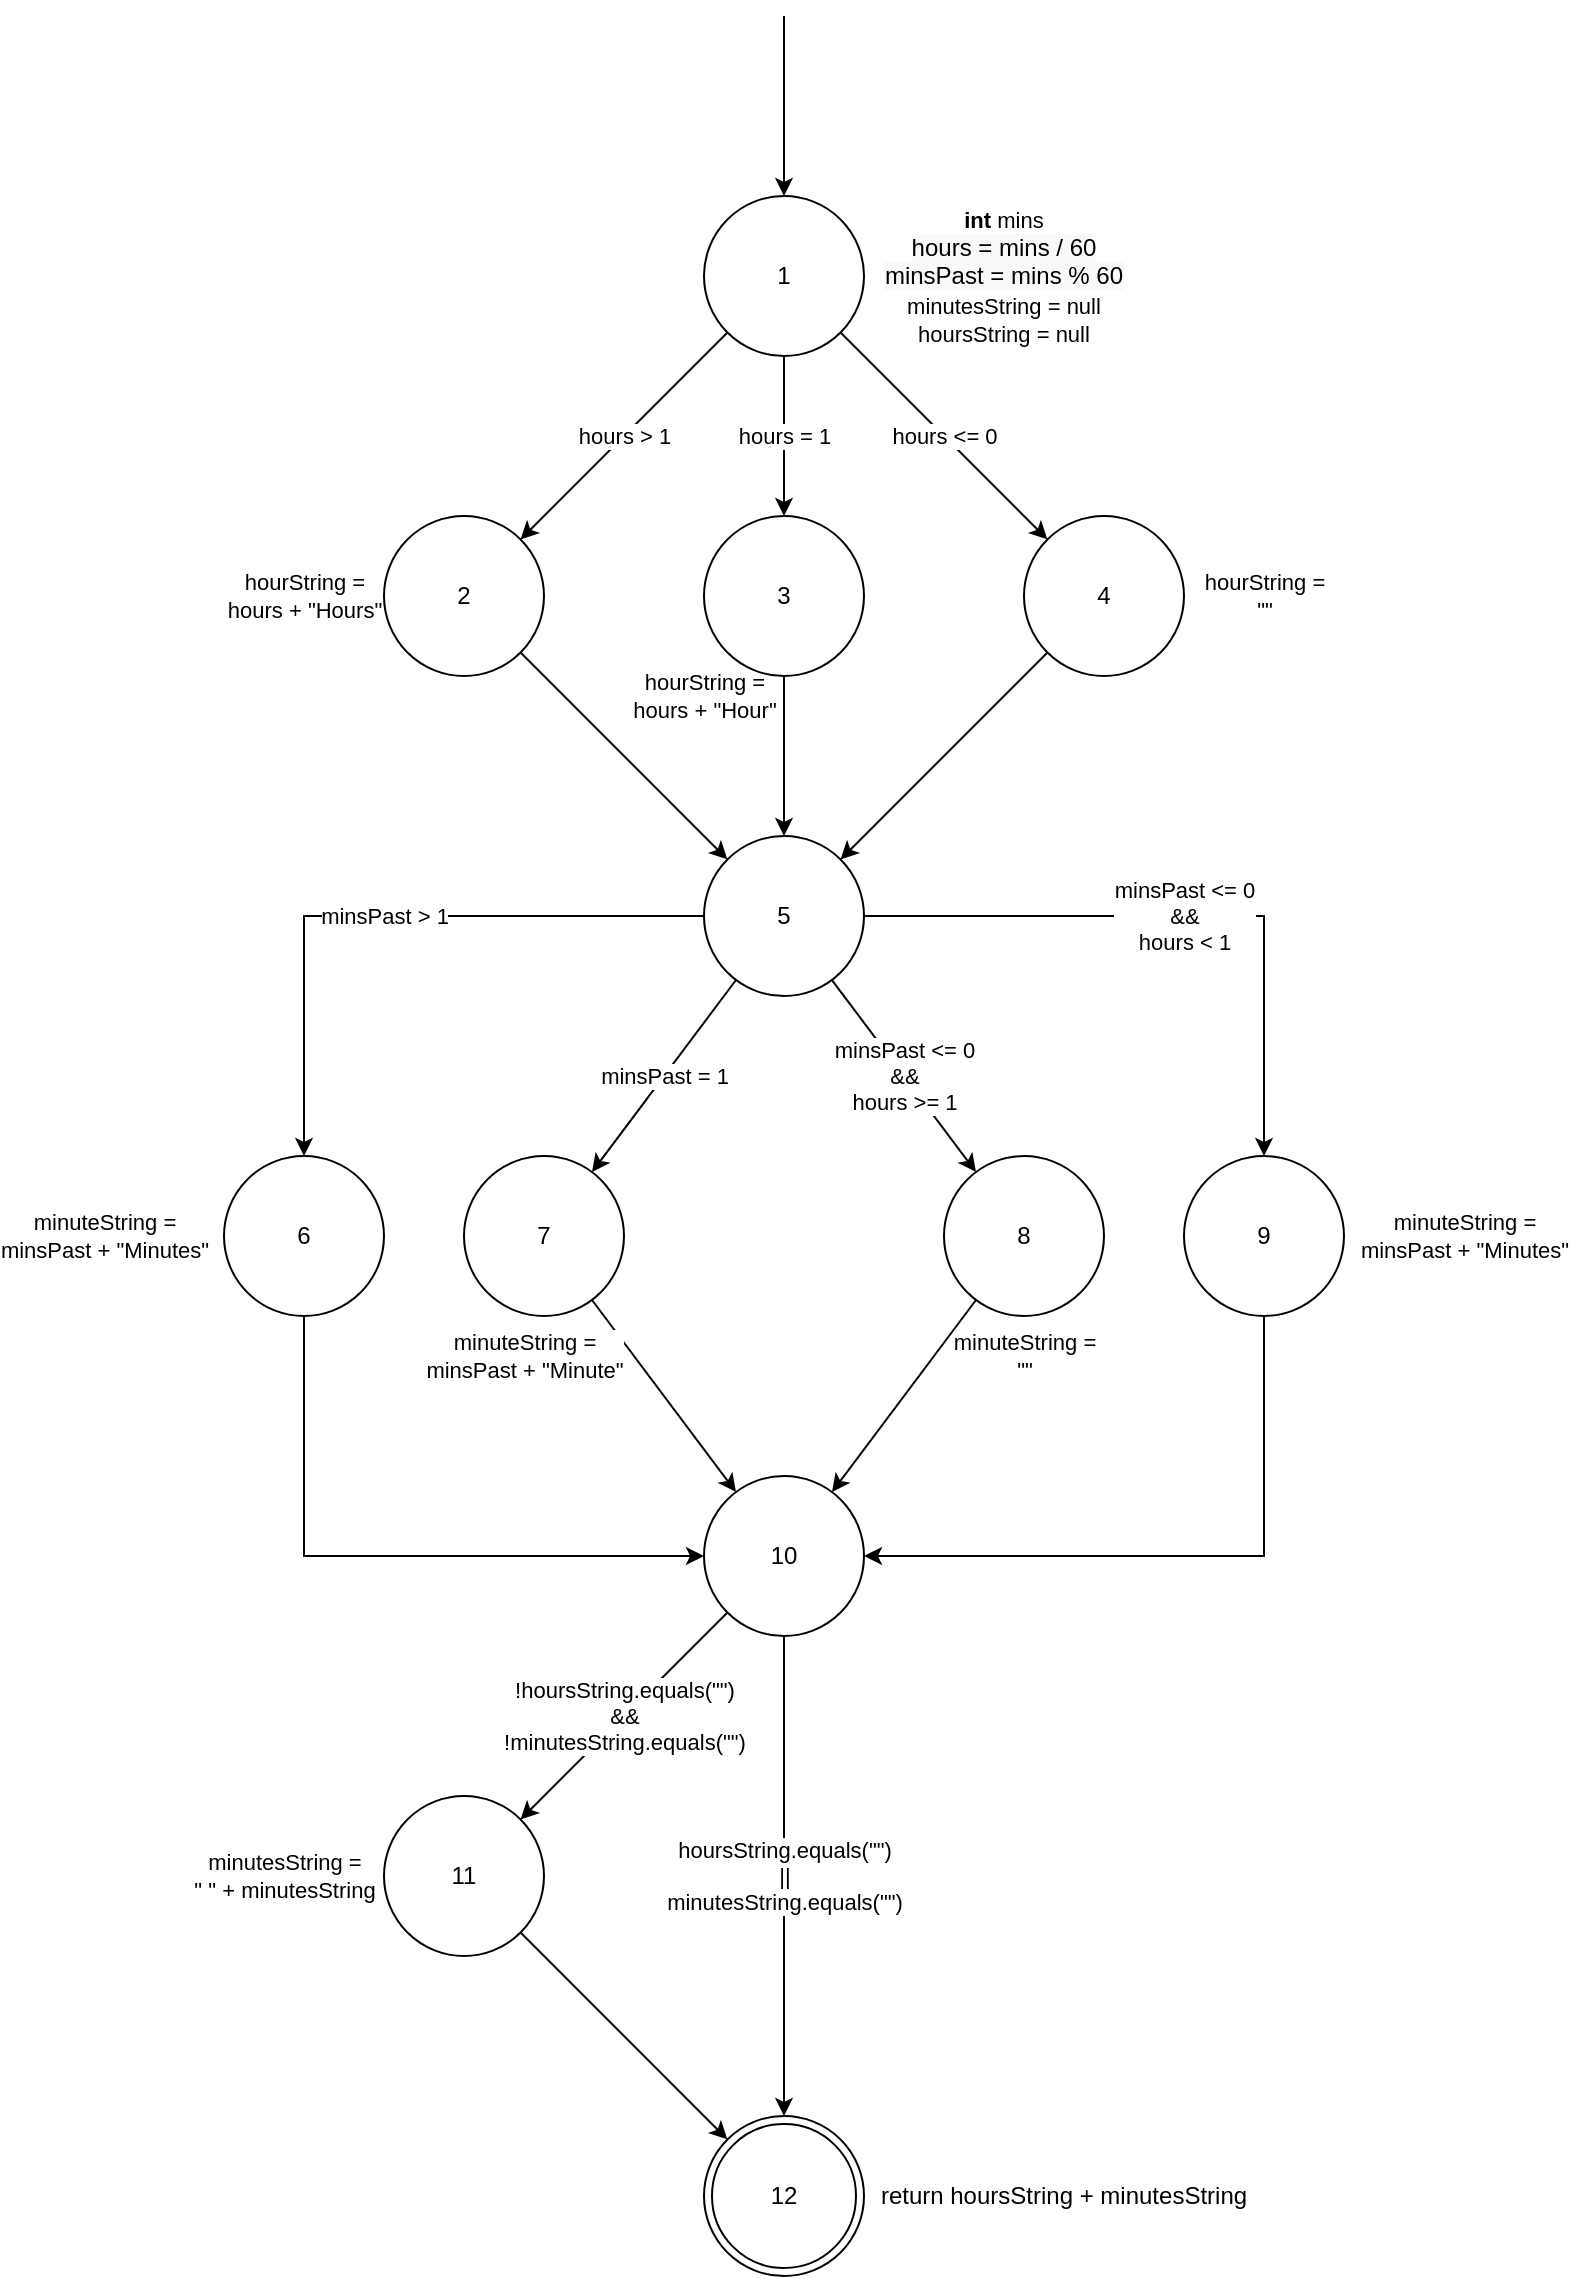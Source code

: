 <mxfile version="14.4.4" type="github">
  <diagram id="soXnBCgZx24ZNJJZUYAm" name="Page-1">
    <mxGraphModel dx="1422" dy="804" grid="1" gridSize="10" guides="1" tooltips="1" connect="1" arrows="1" fold="1" page="1" pageScale="1" pageWidth="827" pageHeight="1169" math="0" shadow="0">
      <root>
        <mxCell id="0" />
        <mxCell id="1" parent="0" />
        <mxCell id="wIiQLc5AUW_qyTt2X6kA-1" value="hours &amp;gt; 1" style="rounded=0;orthogonalLoop=1;jettySize=auto;html=1;" parent="1" source="wIiQLc5AUW_qyTt2X6kA-4" target="wIiQLc5AUW_qyTt2X6kA-6" edge="1">
          <mxGeometry relative="1" as="geometry" />
        </mxCell>
        <mxCell id="wIiQLc5AUW_qyTt2X6kA-2" value="hours = 1" style="edgeStyle=none;rounded=0;orthogonalLoop=1;jettySize=auto;html=1;" parent="1" source="wIiQLc5AUW_qyTt2X6kA-4" target="wIiQLc5AUW_qyTt2X6kA-8" edge="1">
          <mxGeometry relative="1" as="geometry" />
        </mxCell>
        <mxCell id="wIiQLc5AUW_qyTt2X6kA-3" value="hours &amp;lt;= 0" style="edgeStyle=none;rounded=0;orthogonalLoop=1;jettySize=auto;html=1;" parent="1" source="wIiQLc5AUW_qyTt2X6kA-4" target="wIiQLc5AUW_qyTt2X6kA-10" edge="1">
          <mxGeometry relative="1" as="geometry" />
        </mxCell>
        <mxCell id="wIiQLc5AUW_qyTt2X6kA-4" value="1" style="ellipse;whiteSpace=wrap;html=1;aspect=fixed;" parent="1" vertex="1">
          <mxGeometry x="380" y="100" width="80" height="80" as="geometry" />
        </mxCell>
        <mxCell id="wIiQLc5AUW_qyTt2X6kA-5" value="&lt;span style=&quot;font-family: &amp;#34;helvetica&amp;#34;&quot;&gt;hourString =&lt;/span&gt;&lt;br style=&quot;background-color: rgb(248 , 249 , 250) ; font-family: &amp;#34;helvetica&amp;#34;&quot;&gt;&lt;span style=&quot;font-family: &amp;#34;helvetica&amp;#34;&quot;&gt;hours + &quot;Hours&quot;&lt;/span&gt;" style="edgeStyle=none;rounded=0;orthogonalLoop=1;jettySize=auto;html=1;" parent="1" source="wIiQLc5AUW_qyTt2X6kA-6" target="wIiQLc5AUW_qyTt2X6kA-16" edge="1">
          <mxGeometry x="-1" y="-112" relative="1" as="geometry">
            <mxPoint x="-29" y="-107" as="offset" />
          </mxGeometry>
        </mxCell>
        <mxCell id="wIiQLc5AUW_qyTt2X6kA-6" value="2" style="ellipse;whiteSpace=wrap;html=1;aspect=fixed;" parent="1" vertex="1">
          <mxGeometry x="220" y="260" width="80" height="80" as="geometry" />
        </mxCell>
        <mxCell id="wIiQLc5AUW_qyTt2X6kA-7" value="hourString =&lt;br&gt;hours + &quot;Hour&quot;" style="edgeStyle=none;rounded=0;orthogonalLoop=1;jettySize=auto;html=1;" parent="1" source="wIiQLc5AUW_qyTt2X6kA-8" target="wIiQLc5AUW_qyTt2X6kA-16" edge="1">
          <mxGeometry x="-0.75" y="-40" relative="1" as="geometry">
            <mxPoint as="offset" />
          </mxGeometry>
        </mxCell>
        <mxCell id="wIiQLc5AUW_qyTt2X6kA-8" value="3" style="ellipse;whiteSpace=wrap;html=1;aspect=fixed;" parent="1" vertex="1">
          <mxGeometry x="380" y="260" width="80" height="80" as="geometry" />
        </mxCell>
        <mxCell id="wIiQLc5AUW_qyTt2X6kA-9" value="&lt;span style=&quot;font-family: &amp;#34;helvetica&amp;#34;&quot;&gt;hourString =&lt;/span&gt;&lt;br style=&quot;background-color: rgb(248 , 249 , 250) ; font-family: &amp;#34;helvetica&amp;#34;&quot;&gt;&lt;span style=&quot;font-family: &amp;#34;helvetica&amp;#34;&quot;&gt;&quot;&quot;&lt;/span&gt;" style="edgeStyle=none;rounded=0;orthogonalLoop=1;jettySize=auto;html=1;" parent="1" source="wIiQLc5AUW_qyTt2X6kA-10" target="wIiQLc5AUW_qyTt2X6kA-16" edge="1">
          <mxGeometry x="-1" y="112" relative="1" as="geometry">
            <mxPoint x="29" y="-107" as="offset" />
          </mxGeometry>
        </mxCell>
        <mxCell id="wIiQLc5AUW_qyTt2X6kA-10" value="4" style="ellipse;whiteSpace=wrap;html=1;aspect=fixed;" parent="1" vertex="1">
          <mxGeometry x="540" y="260" width="80" height="80" as="geometry" />
        </mxCell>
        <mxCell id="wIiQLc5AUW_qyTt2X6kA-11" value="" style="endArrow=classic;html=1;entryX=0.5;entryY=0;entryDx=0;entryDy=0;" parent="1" target="wIiQLc5AUW_qyTt2X6kA-4" edge="1">
          <mxGeometry x="-0.111" width="50" height="50" relative="1" as="geometry">
            <mxPoint x="420" y="10" as="sourcePoint" />
            <mxPoint x="340" y="80" as="targetPoint" />
            <mxPoint as="offset" />
          </mxGeometry>
        </mxCell>
        <mxCell id="wIiQLc5AUW_qyTt2X6kA-12" value="minsPast &amp;lt;= 0&lt;br&gt;&amp;amp;&amp;amp;&lt;br&gt;hours &amp;gt;= 1" style="edgeStyle=none;rounded=0;orthogonalLoop=1;jettySize=auto;html=1;" parent="1" source="wIiQLc5AUW_qyTt2X6kA-16" target="wIiQLc5AUW_qyTt2X6kA-22" edge="1">
          <mxGeometry relative="1" as="geometry" />
        </mxCell>
        <mxCell id="wIiQLc5AUW_qyTt2X6kA-13" value="minsPast &amp;lt;= 0&lt;br&gt;&amp;amp;&amp;amp;&lt;br&gt;hours &amp;lt; 1" style="edgeStyle=orthogonalEdgeStyle;rounded=0;orthogonalLoop=1;jettySize=auto;html=1;" parent="1" source="wIiQLc5AUW_qyTt2X6kA-16" target="wIiQLc5AUW_qyTt2X6kA-24" edge="1">
          <mxGeometry relative="1" as="geometry" />
        </mxCell>
        <mxCell id="wIiQLc5AUW_qyTt2X6kA-14" value="minsPast &amp;gt; 1" style="edgeStyle=orthogonalEdgeStyle;rounded=0;orthogonalLoop=1;jettySize=auto;html=1;" parent="1" source="wIiQLc5AUW_qyTt2X6kA-16" target="wIiQLc5AUW_qyTt2X6kA-20" edge="1">
          <mxGeometry relative="1" as="geometry" />
        </mxCell>
        <mxCell id="wIiQLc5AUW_qyTt2X6kA-15" value="minsPast = 1" style="edgeStyle=none;rounded=0;orthogonalLoop=1;jettySize=auto;html=1;" parent="1" source="wIiQLc5AUW_qyTt2X6kA-16" target="wIiQLc5AUW_qyTt2X6kA-18" edge="1">
          <mxGeometry relative="1" as="geometry" />
        </mxCell>
        <mxCell id="wIiQLc5AUW_qyTt2X6kA-16" value="5" style="ellipse;whiteSpace=wrap;html=1;aspect=fixed;" parent="1" vertex="1">
          <mxGeometry x="380" y="420" width="80" height="80" as="geometry" />
        </mxCell>
        <mxCell id="wIiQLc5AUW_qyTt2X6kA-17" value="minuteString =&lt;br&gt;minsPast + &quot;Minute&quot;" style="edgeStyle=none;rounded=0;orthogonalLoop=1;jettySize=auto;html=1;" parent="1" source="wIiQLc5AUW_qyTt2X6kA-18" target="wIiQLc5AUW_qyTt2X6kA-27" edge="1">
          <mxGeometry x="-0.967" y="-44" relative="1" as="geometry">
            <mxPoint as="offset" />
          </mxGeometry>
        </mxCell>
        <mxCell id="wIiQLc5AUW_qyTt2X6kA-18" value="7" style="ellipse;whiteSpace=wrap;html=1;aspect=fixed;" parent="1" vertex="1">
          <mxGeometry x="260" y="580" width="80" height="80" as="geometry" />
        </mxCell>
        <mxCell id="wIiQLc5AUW_qyTt2X6kA-19" value="minuteString =&lt;br&gt;minsPast + &quot;Minutes&quot;" style="edgeStyle=orthogonalEdgeStyle;rounded=0;orthogonalLoop=1;jettySize=auto;html=1;" parent="1" source="wIiQLc5AUW_qyTt2X6kA-20" target="wIiQLc5AUW_qyTt2X6kA-27" edge="1">
          <mxGeometry x="-1" y="-108" relative="1" as="geometry">
            <Array as="points">
              <mxPoint x="180" y="780" />
            </Array>
            <mxPoint x="8" y="-40" as="offset" />
          </mxGeometry>
        </mxCell>
        <mxCell id="wIiQLc5AUW_qyTt2X6kA-20" value="6" style="ellipse;whiteSpace=wrap;html=1;aspect=fixed;" parent="1" vertex="1">
          <mxGeometry x="140" y="580" width="80" height="80" as="geometry" />
        </mxCell>
        <mxCell id="wIiQLc5AUW_qyTt2X6kA-21" value="minuteString =&lt;br&gt;&quot;&quot;" style="edgeStyle=none;rounded=0;orthogonalLoop=1;jettySize=auto;html=1;" parent="1" source="wIiQLc5AUW_qyTt2X6kA-22" target="wIiQLc5AUW_qyTt2X6kA-27" edge="1">
          <mxGeometry x="-0.867" y="36" relative="1" as="geometry">
            <mxPoint as="offset" />
          </mxGeometry>
        </mxCell>
        <mxCell id="wIiQLc5AUW_qyTt2X6kA-22" value="8" style="ellipse;whiteSpace=wrap;html=1;aspect=fixed;" parent="1" vertex="1">
          <mxGeometry x="500" y="580" width="80" height="80" as="geometry" />
        </mxCell>
        <mxCell id="wIiQLc5AUW_qyTt2X6kA-23" value="&lt;span&gt;minuteString =&lt;/span&gt;&lt;br style=&quot;background-color: rgb(248 , 249 , 250)&quot;&gt;&lt;span&gt;minsPast + &quot;Minutes&quot;&lt;/span&gt;" style="edgeStyle=orthogonalEdgeStyle;rounded=0;orthogonalLoop=1;jettySize=auto;html=1;" parent="1" source="wIiQLc5AUW_qyTt2X6kA-24" target="wIiQLc5AUW_qyTt2X6kA-27" edge="1">
          <mxGeometry x="-1" y="108" relative="1" as="geometry">
            <Array as="points">
              <mxPoint x="660" y="780" />
            </Array>
            <mxPoint x="-8" y="-40" as="offset" />
          </mxGeometry>
        </mxCell>
        <mxCell id="wIiQLc5AUW_qyTt2X6kA-24" value="9" style="ellipse;whiteSpace=wrap;html=1;aspect=fixed;" parent="1" vertex="1">
          <mxGeometry x="620" y="580" width="80" height="80" as="geometry" />
        </mxCell>
        <mxCell id="wIiQLc5AUW_qyTt2X6kA-25" value="!hoursString.equals(&quot;&quot;)&lt;br&gt;&amp;amp;&amp;amp;&lt;br&gt;!minutesString.equals(&quot;&quot;)" style="rounded=0;orthogonalLoop=1;jettySize=auto;html=1;" parent="1" source="wIiQLc5AUW_qyTt2X6kA-27" target="wIiQLc5AUW_qyTt2X6kA-29" edge="1">
          <mxGeometry relative="1" as="geometry" />
        </mxCell>
        <mxCell id="wIiQLc5AUW_qyTt2X6kA-26" value="hoursString.equals(&quot;&quot;)&lt;br&gt;||&lt;br&gt;minutesString.equals(&quot;&quot;)" style="edgeStyle=none;rounded=0;orthogonalLoop=1;jettySize=auto;html=1;" parent="1" source="wIiQLc5AUW_qyTt2X6kA-27" target="wIiQLc5AUW_qyTt2X6kA-30" edge="1">
          <mxGeometry relative="1" as="geometry" />
        </mxCell>
        <mxCell id="wIiQLc5AUW_qyTt2X6kA-27" value="10" style="ellipse;whiteSpace=wrap;html=1;aspect=fixed;" parent="1" vertex="1">
          <mxGeometry x="380" y="740" width="80" height="80" as="geometry" />
        </mxCell>
        <mxCell id="wIiQLc5AUW_qyTt2X6kA-28" value="minutesString =&lt;br&gt;&quot; &quot; + minutesString" style="edgeStyle=none;rounded=0;orthogonalLoop=1;jettySize=auto;html=1;" parent="1" source="wIiQLc5AUW_qyTt2X6kA-29" target="wIiQLc5AUW_qyTt2X6kA-30" edge="1">
          <mxGeometry x="-1" y="-122" relative="1" as="geometry">
            <mxPoint x="-32" y="-115" as="offset" />
          </mxGeometry>
        </mxCell>
        <mxCell id="wIiQLc5AUW_qyTt2X6kA-29" value="11" style="ellipse;whiteSpace=wrap;html=1;aspect=fixed;" parent="1" vertex="1">
          <mxGeometry x="220" y="900" width="80" height="80" as="geometry" />
        </mxCell>
        <mxCell id="wIiQLc5AUW_qyTt2X6kA-30" value="12" style="ellipse;shape=doubleEllipse;whiteSpace=wrap;html=1;aspect=fixed;" parent="1" vertex="1">
          <mxGeometry x="380" y="1060" width="80" height="80" as="geometry" />
        </mxCell>
        <mxCell id="wIiQLc5AUW_qyTt2X6kA-31" value="return hoursString + minutesString" style="text;html=1;strokeColor=none;fillColor=none;align=center;verticalAlign=middle;whiteSpace=wrap;rounded=0;" parent="1" vertex="1">
          <mxGeometry x="460" y="1090" width="200" height="20" as="geometry" />
        </mxCell>
        <mxCell id="Ah2nOq2sPgrQbMfKl9Oh-1" value="&lt;b style=&quot;color: rgb(0 , 0 , 0) ; font-family: &amp;#34;helvetica&amp;#34; ; font-size: 11px ; font-style: normal ; letter-spacing: normal ; text-align: center ; text-indent: 0px ; text-transform: none ; word-spacing: 0px&quot;&gt;int&lt;span&gt;&amp;nbsp;&lt;/span&gt;&lt;/b&gt;&lt;span style=&quot;color: rgb(0 , 0 , 0) ; font-family: &amp;#34;helvetica&amp;#34; ; font-size: 11px ; font-style: normal ; font-weight: 400 ; letter-spacing: normal ; text-align: center ; text-indent: 0px ; text-transform: none ; word-spacing: 0px ; background-color: rgb(255 , 255 , 255) ; display: inline ; float: none&quot;&gt;mins&lt;/span&gt;&lt;br style=&quot;color: rgb(0 , 0 , 0) ; font-family: &amp;#34;helvetica&amp;#34; ; font-size: 11px ; font-style: normal ; font-weight: 400 ; letter-spacing: normal ; text-align: center ; text-indent: 0px ; text-transform: none ; word-spacing: 0px&quot;&gt;&lt;span style=&quot;color: rgb(0 , 0 , 0) ; font-family: &amp;#34;helvetica&amp;#34; ; font-style: normal ; font-weight: 400 ; letter-spacing: normal ; text-align: center ; text-indent: 0px ; text-transform: none ; word-spacing: 0px ; font-size: 12px ; background-color: rgb(248 , 249 , 250)&quot;&gt;hours = mins / 60&lt;/span&gt;&lt;br style=&quot;color: rgb(0 , 0 , 0) ; font-family: &amp;#34;helvetica&amp;#34; ; font-style: normal ; font-weight: 400 ; letter-spacing: normal ; text-align: center ; text-indent: 0px ; text-transform: none ; word-spacing: 0px ; font-size: 12px ; background-color: rgb(248 , 249 , 250)&quot;&gt;&lt;span style=&quot;color: rgb(0 , 0 , 0) ; font-family: &amp;#34;helvetica&amp;#34; ; font-style: normal ; font-weight: 400 ; letter-spacing: normal ; text-align: center ; text-indent: 0px ; text-transform: none ; word-spacing: 0px ; font-size: 12px ; background-color: rgb(248 , 249 , 250)&quot;&gt;minsPast = mins % 60&lt;br&gt;&lt;/span&gt;&lt;span style=&quot;color: rgb(0 , 0 , 0) ; font-family: &amp;#34;helvetica&amp;#34; ; font-size: 11px ; font-style: normal ; font-weight: 400 ; letter-spacing: normal ; text-align: center ; text-indent: 0px ; text-transform: none ; word-spacing: 0px ; background-color: rgb(255 , 255 , 255) ; display: inline ; float: none&quot;&gt;minutesString = null&lt;/span&gt;&lt;br style=&quot;color: rgb(0 , 0 , 0) ; font-family: &amp;#34;helvetica&amp;#34; ; font-size: 11px ; font-style: normal ; font-weight: 400 ; letter-spacing: normal ; text-align: center ; text-indent: 0px ; text-transform: none ; word-spacing: 0px&quot;&gt;&lt;span style=&quot;color: rgb(0 , 0 , 0) ; font-family: &amp;#34;helvetica&amp;#34; ; font-size: 11px ; font-style: normal ; font-weight: 400 ; letter-spacing: normal ; text-align: center ; text-indent: 0px ; text-transform: none ; word-spacing: 0px ; background-color: rgb(255 , 255 , 255) ; display: inline ; float: none&quot;&gt;hoursString = null&lt;/span&gt;" style="text;html=1;strokeColor=none;fillColor=none;align=center;verticalAlign=middle;whiteSpace=wrap;rounded=0;" vertex="1" parent="1">
          <mxGeometry x="440" y="90" width="180" height="100" as="geometry" />
        </mxCell>
      </root>
    </mxGraphModel>
  </diagram>
</mxfile>
